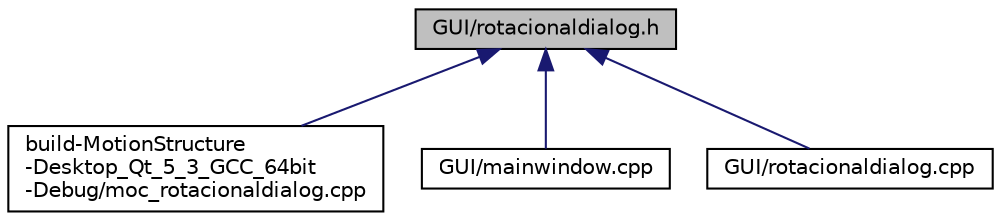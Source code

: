 digraph "GUI/rotacionaldialog.h"
{
  edge [fontname="Helvetica",fontsize="10",labelfontname="Helvetica",labelfontsize="10"];
  node [fontname="Helvetica",fontsize="10",shape=record];
  Node1 [label="GUI/rotacionaldialog.h",height=0.2,width=0.4,color="black", fillcolor="grey75", style="filled" fontcolor="black"];
  Node1 -> Node2 [dir="back",color="midnightblue",fontsize="10",style="solid",fontname="Helvetica"];
  Node2 [label="build-MotionStructure\l-Desktop_Qt_5_3_GCC_64bit\l-Debug/moc_rotacionaldialog.cpp",height=0.2,width=0.4,color="black", fillcolor="white", style="filled",URL="$moc__rotacionaldialog_8cpp.html"];
  Node1 -> Node3 [dir="back",color="midnightblue",fontsize="10",style="solid",fontname="Helvetica"];
  Node3 [label="GUI/mainwindow.cpp",height=0.2,width=0.4,color="black", fillcolor="white", style="filled",URL="$mainwindow_8cpp.html"];
  Node1 -> Node4 [dir="back",color="midnightblue",fontsize="10",style="solid",fontname="Helvetica"];
  Node4 [label="GUI/rotacionaldialog.cpp",height=0.2,width=0.4,color="black", fillcolor="white", style="filled",URL="$rotacionaldialog_8cpp.html"];
}
